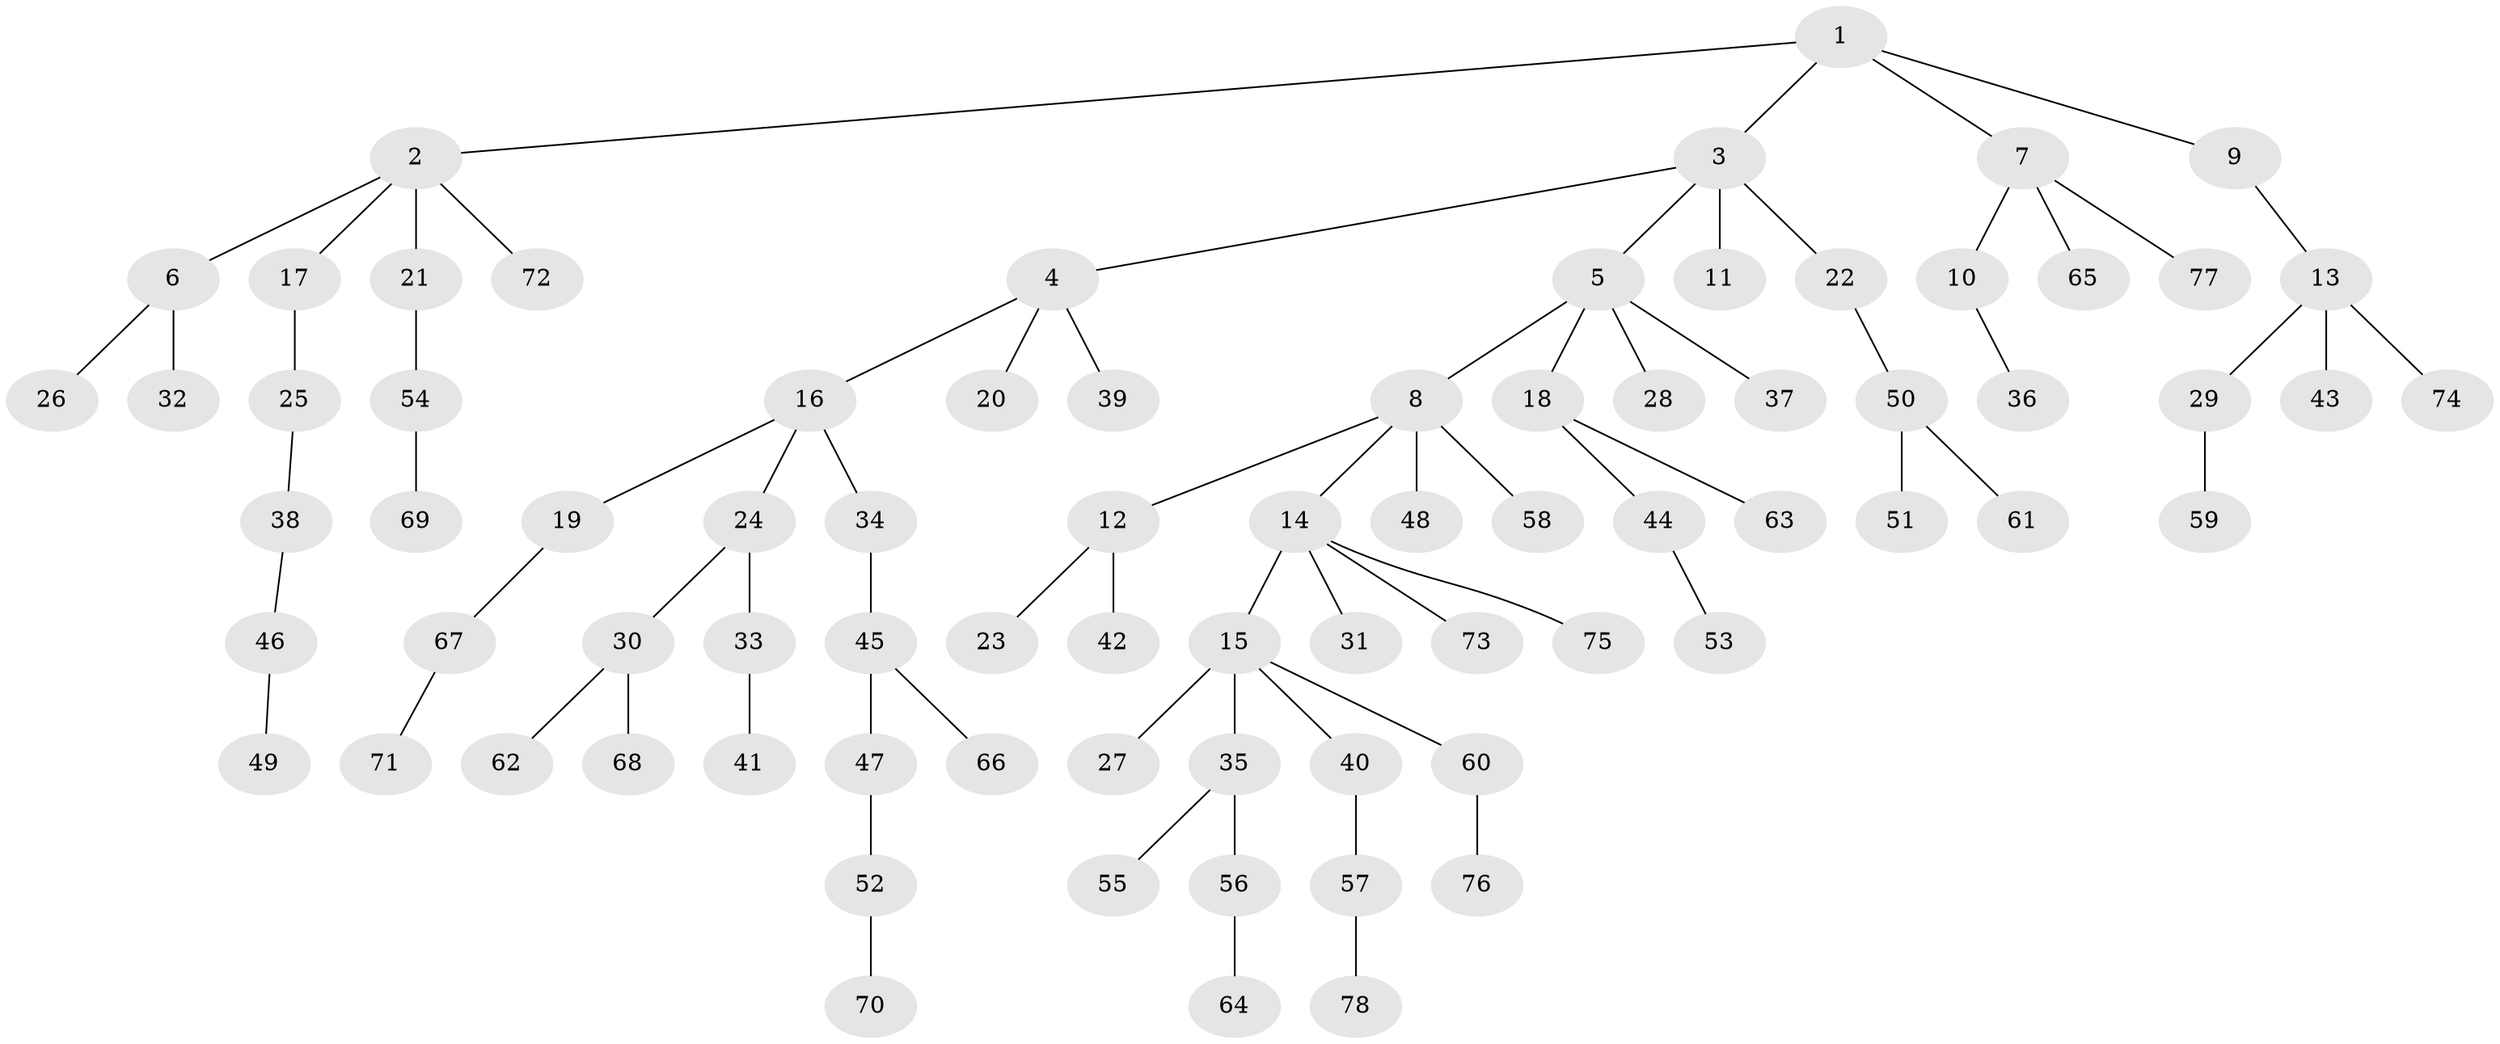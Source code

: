 // Generated by graph-tools (version 1.1) at 2025/02/03/09/25 03:02:26]
// undirected, 78 vertices, 77 edges
graph export_dot {
graph [start="1"]
  node [color=gray90,style=filled];
  1;
  2;
  3;
  4;
  5;
  6;
  7;
  8;
  9;
  10;
  11;
  12;
  13;
  14;
  15;
  16;
  17;
  18;
  19;
  20;
  21;
  22;
  23;
  24;
  25;
  26;
  27;
  28;
  29;
  30;
  31;
  32;
  33;
  34;
  35;
  36;
  37;
  38;
  39;
  40;
  41;
  42;
  43;
  44;
  45;
  46;
  47;
  48;
  49;
  50;
  51;
  52;
  53;
  54;
  55;
  56;
  57;
  58;
  59;
  60;
  61;
  62;
  63;
  64;
  65;
  66;
  67;
  68;
  69;
  70;
  71;
  72;
  73;
  74;
  75;
  76;
  77;
  78;
  1 -- 2;
  1 -- 3;
  1 -- 7;
  1 -- 9;
  2 -- 6;
  2 -- 17;
  2 -- 21;
  2 -- 72;
  3 -- 4;
  3 -- 5;
  3 -- 11;
  3 -- 22;
  4 -- 16;
  4 -- 20;
  4 -- 39;
  5 -- 8;
  5 -- 18;
  5 -- 28;
  5 -- 37;
  6 -- 26;
  6 -- 32;
  7 -- 10;
  7 -- 65;
  7 -- 77;
  8 -- 12;
  8 -- 14;
  8 -- 48;
  8 -- 58;
  9 -- 13;
  10 -- 36;
  12 -- 23;
  12 -- 42;
  13 -- 29;
  13 -- 43;
  13 -- 74;
  14 -- 15;
  14 -- 31;
  14 -- 73;
  14 -- 75;
  15 -- 27;
  15 -- 35;
  15 -- 40;
  15 -- 60;
  16 -- 19;
  16 -- 24;
  16 -- 34;
  17 -- 25;
  18 -- 44;
  18 -- 63;
  19 -- 67;
  21 -- 54;
  22 -- 50;
  24 -- 30;
  24 -- 33;
  25 -- 38;
  29 -- 59;
  30 -- 62;
  30 -- 68;
  33 -- 41;
  34 -- 45;
  35 -- 55;
  35 -- 56;
  38 -- 46;
  40 -- 57;
  44 -- 53;
  45 -- 47;
  45 -- 66;
  46 -- 49;
  47 -- 52;
  50 -- 51;
  50 -- 61;
  52 -- 70;
  54 -- 69;
  56 -- 64;
  57 -- 78;
  60 -- 76;
  67 -- 71;
}

